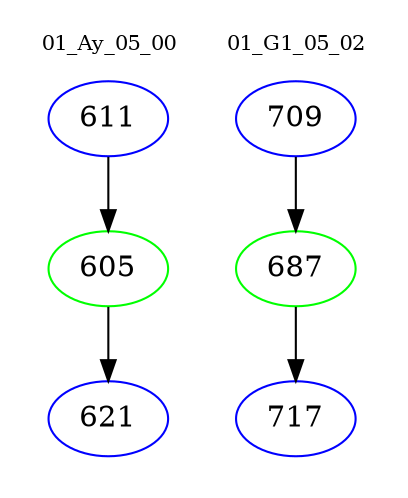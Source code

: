 digraph{
subgraph cluster_0 {
color = white
label = "01_Ay_05_00";
fontsize=10;
T0_611 [label="611", color="blue"]
T0_611 -> T0_605 [color="black"]
T0_605 [label="605", color="green"]
T0_605 -> T0_621 [color="black"]
T0_621 [label="621", color="blue"]
}
subgraph cluster_1 {
color = white
label = "01_G1_05_02";
fontsize=10;
T1_709 [label="709", color="blue"]
T1_709 -> T1_687 [color="black"]
T1_687 [label="687", color="green"]
T1_687 -> T1_717 [color="black"]
T1_717 [label="717", color="blue"]
}
}

